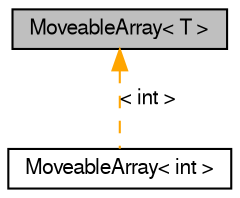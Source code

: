 digraph G
{
  edge [fontname="FreeSans",fontsize="10",labelfontname="FreeSans",labelfontsize="10"];
  node [fontname="FreeSans",fontsize="10",shape=record];
  Node1 [label="MoveableArray\< T \>",height=0.2,width=0.4,color="black", fillcolor="grey75", style="filled" fontcolor="black"];
  Node1 -> Node2 [dir=back,color="orange",fontsize="10",style="dashed",label="\< int \>",fontname="FreeSans"];
  Node2 [label="MoveableArray\< int \>",height=0.2,width=0.4,color="black", fillcolor="white", style="filled",URL="$class_moveable_array.html"];
}
